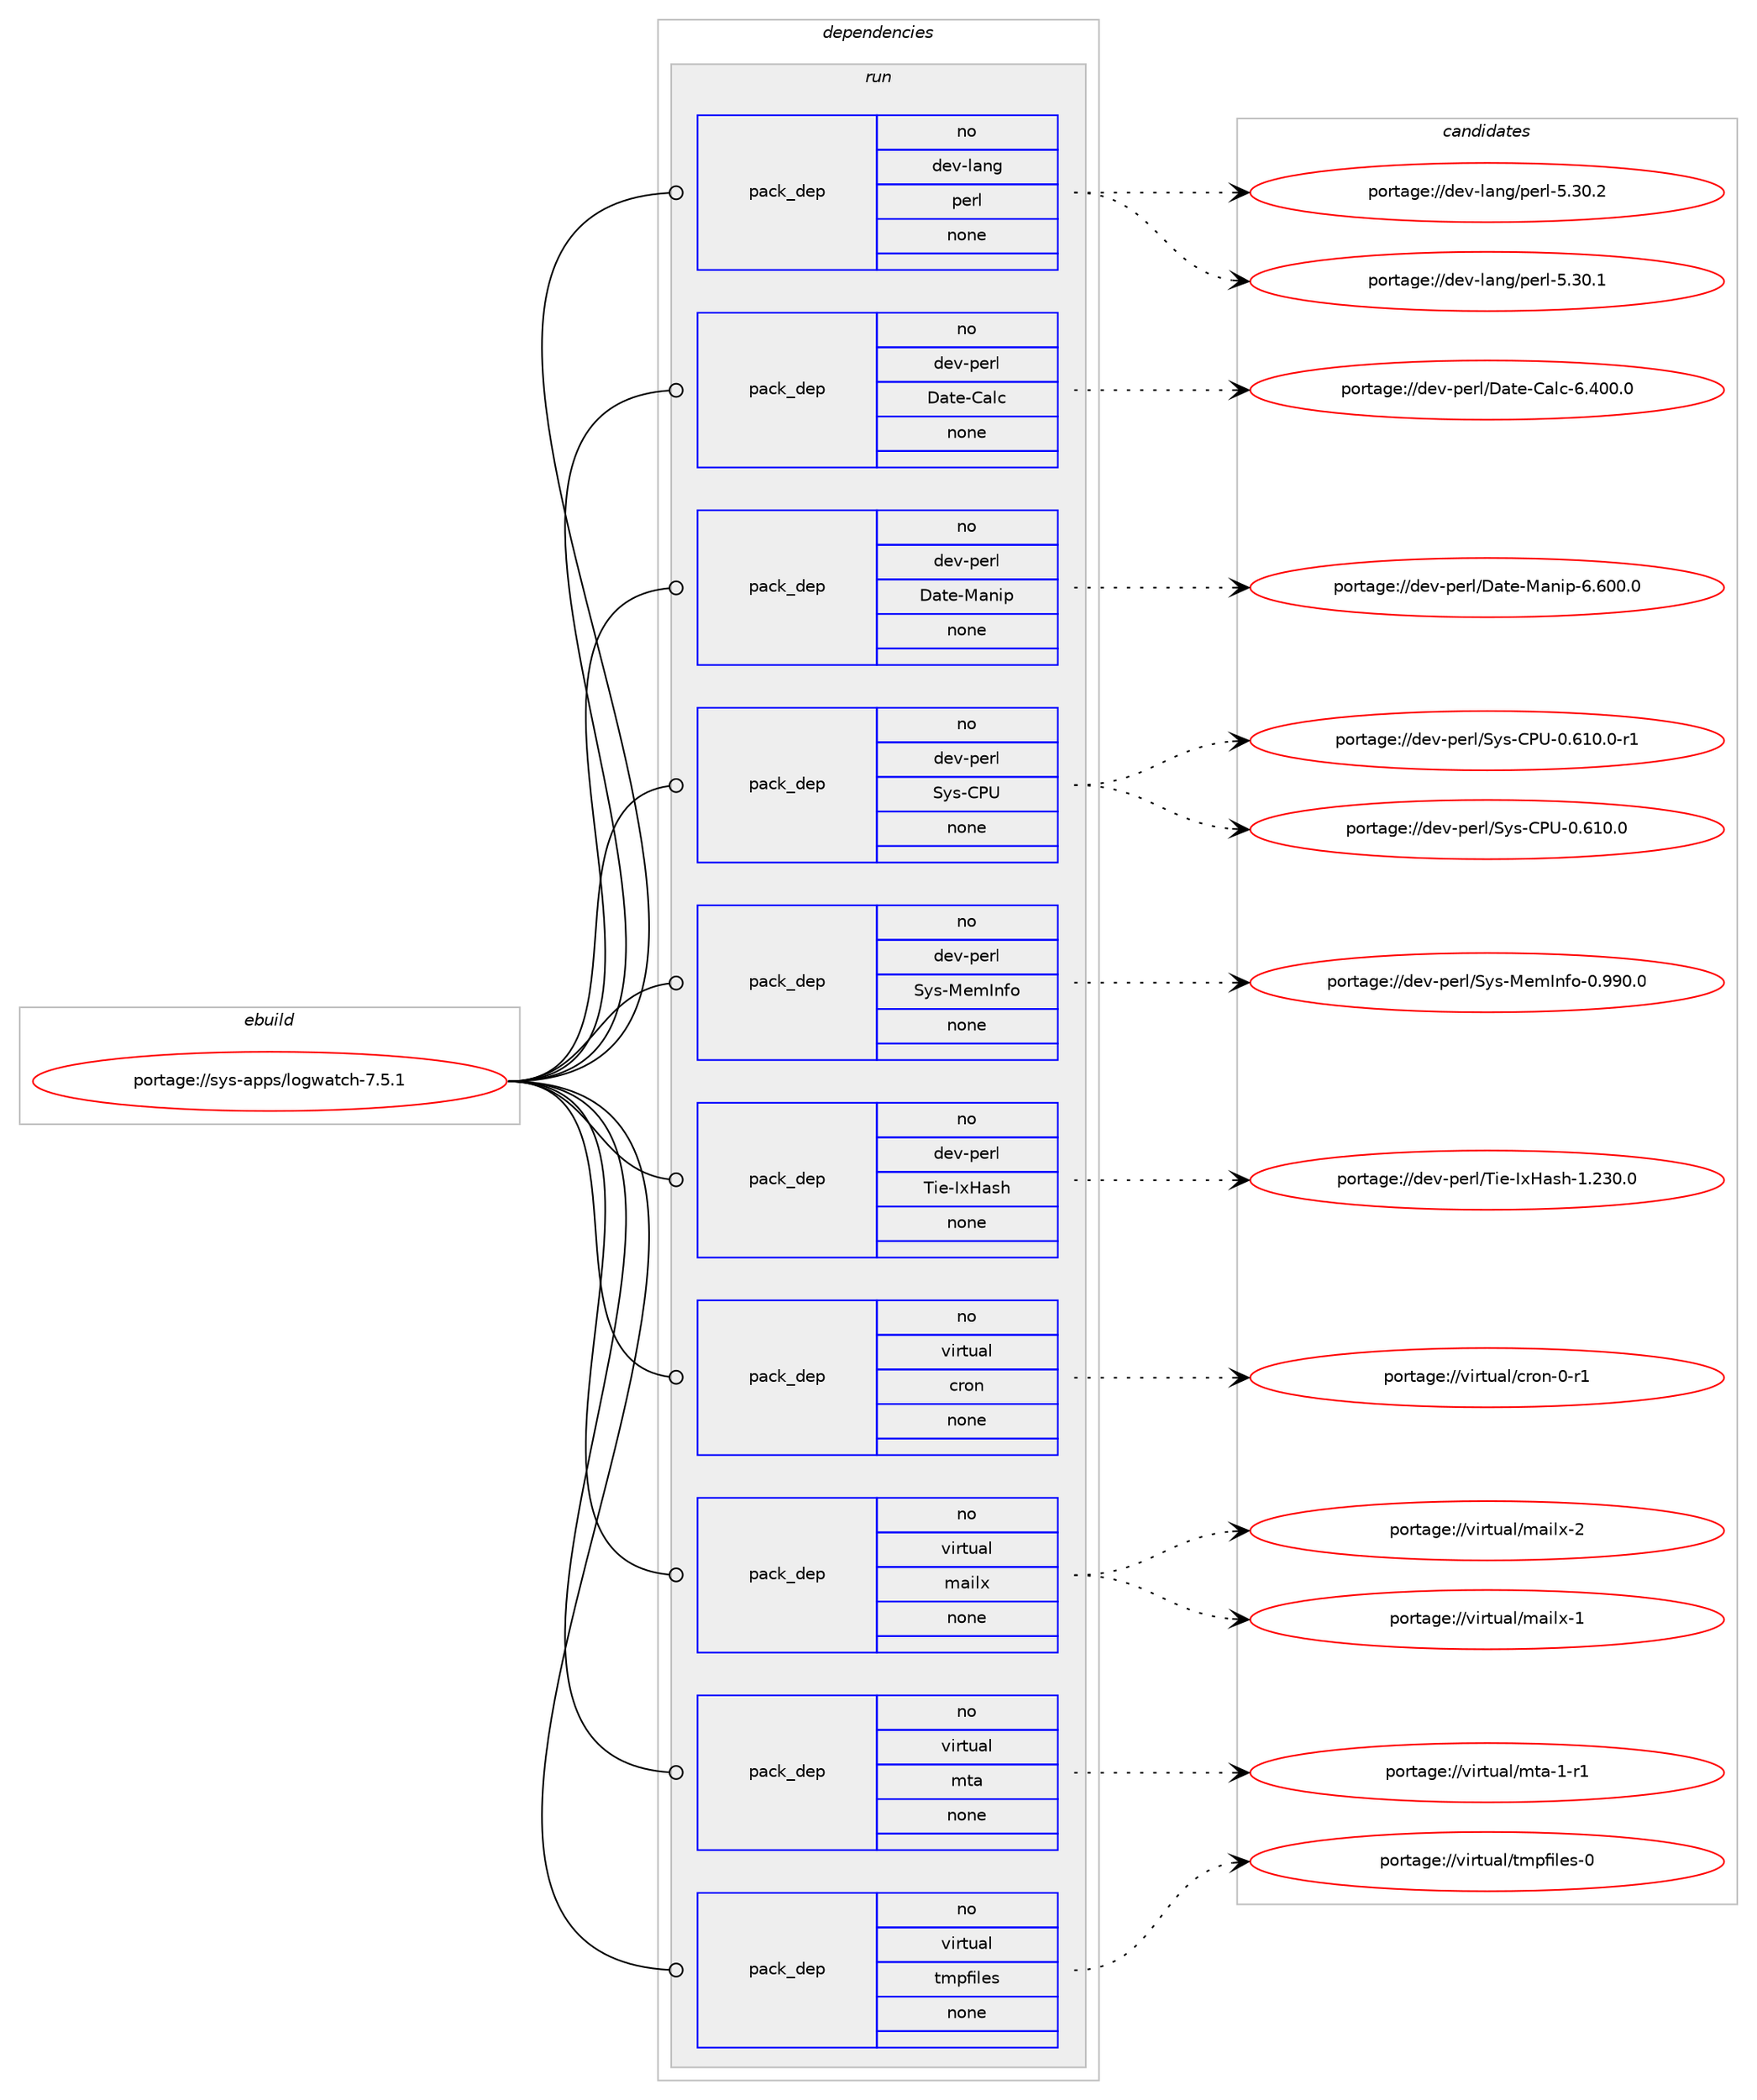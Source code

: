 digraph prolog {

# *************
# Graph options
# *************

newrank=true;
concentrate=true;
compound=true;
graph [rankdir=LR,fontname=Helvetica,fontsize=10,ranksep=1.5];#, ranksep=2.5, nodesep=0.2];
edge  [arrowhead=vee];
node  [fontname=Helvetica,fontsize=10];

# **********
# The ebuild
# **********

subgraph cluster_leftcol {
color=gray;
rank=same;
label=<<i>ebuild</i>>;
id [label="portage://sys-apps/logwatch-7.5.1", color=red, width=4, href="../sys-apps/logwatch-7.5.1.svg"];
}

# ****************
# The dependencies
# ****************

subgraph cluster_midcol {
color=gray;
label=<<i>dependencies</i>>;
subgraph cluster_compile {
fillcolor="#eeeeee";
style=filled;
label=<<i>compile</i>>;
}
subgraph cluster_compileandrun {
fillcolor="#eeeeee";
style=filled;
label=<<i>compile and run</i>>;
}
subgraph cluster_run {
fillcolor="#eeeeee";
style=filled;
label=<<i>run</i>>;
subgraph pack4638 {
dependency6020 [label=<<TABLE BORDER="0" CELLBORDER="1" CELLSPACING="0" CELLPADDING="4" WIDTH="220"><TR><TD ROWSPAN="6" CELLPADDING="30">pack_dep</TD></TR><TR><TD WIDTH="110">no</TD></TR><TR><TD>dev-lang</TD></TR><TR><TD>perl</TD></TR><TR><TD>none</TD></TR><TR><TD></TD></TR></TABLE>>, shape=none, color=blue];
}
id:e -> dependency6020:w [weight=20,style="solid",arrowhead="odot"];
subgraph pack4639 {
dependency6021 [label=<<TABLE BORDER="0" CELLBORDER="1" CELLSPACING="0" CELLPADDING="4" WIDTH="220"><TR><TD ROWSPAN="6" CELLPADDING="30">pack_dep</TD></TR><TR><TD WIDTH="110">no</TD></TR><TR><TD>dev-perl</TD></TR><TR><TD>Date-Calc</TD></TR><TR><TD>none</TD></TR><TR><TD></TD></TR></TABLE>>, shape=none, color=blue];
}
id:e -> dependency6021:w [weight=20,style="solid",arrowhead="odot"];
subgraph pack4640 {
dependency6022 [label=<<TABLE BORDER="0" CELLBORDER="1" CELLSPACING="0" CELLPADDING="4" WIDTH="220"><TR><TD ROWSPAN="6" CELLPADDING="30">pack_dep</TD></TR><TR><TD WIDTH="110">no</TD></TR><TR><TD>dev-perl</TD></TR><TR><TD>Date-Manip</TD></TR><TR><TD>none</TD></TR><TR><TD></TD></TR></TABLE>>, shape=none, color=blue];
}
id:e -> dependency6022:w [weight=20,style="solid",arrowhead="odot"];
subgraph pack4641 {
dependency6023 [label=<<TABLE BORDER="0" CELLBORDER="1" CELLSPACING="0" CELLPADDING="4" WIDTH="220"><TR><TD ROWSPAN="6" CELLPADDING="30">pack_dep</TD></TR><TR><TD WIDTH="110">no</TD></TR><TR><TD>dev-perl</TD></TR><TR><TD>Sys-CPU</TD></TR><TR><TD>none</TD></TR><TR><TD></TD></TR></TABLE>>, shape=none, color=blue];
}
id:e -> dependency6023:w [weight=20,style="solid",arrowhead="odot"];
subgraph pack4642 {
dependency6024 [label=<<TABLE BORDER="0" CELLBORDER="1" CELLSPACING="0" CELLPADDING="4" WIDTH="220"><TR><TD ROWSPAN="6" CELLPADDING="30">pack_dep</TD></TR><TR><TD WIDTH="110">no</TD></TR><TR><TD>dev-perl</TD></TR><TR><TD>Sys-MemInfo</TD></TR><TR><TD>none</TD></TR><TR><TD></TD></TR></TABLE>>, shape=none, color=blue];
}
id:e -> dependency6024:w [weight=20,style="solid",arrowhead="odot"];
subgraph pack4643 {
dependency6025 [label=<<TABLE BORDER="0" CELLBORDER="1" CELLSPACING="0" CELLPADDING="4" WIDTH="220"><TR><TD ROWSPAN="6" CELLPADDING="30">pack_dep</TD></TR><TR><TD WIDTH="110">no</TD></TR><TR><TD>dev-perl</TD></TR><TR><TD>Tie-IxHash</TD></TR><TR><TD>none</TD></TR><TR><TD></TD></TR></TABLE>>, shape=none, color=blue];
}
id:e -> dependency6025:w [weight=20,style="solid",arrowhead="odot"];
subgraph pack4644 {
dependency6026 [label=<<TABLE BORDER="0" CELLBORDER="1" CELLSPACING="0" CELLPADDING="4" WIDTH="220"><TR><TD ROWSPAN="6" CELLPADDING="30">pack_dep</TD></TR><TR><TD WIDTH="110">no</TD></TR><TR><TD>virtual</TD></TR><TR><TD>cron</TD></TR><TR><TD>none</TD></TR><TR><TD></TD></TR></TABLE>>, shape=none, color=blue];
}
id:e -> dependency6026:w [weight=20,style="solid",arrowhead="odot"];
subgraph pack4645 {
dependency6027 [label=<<TABLE BORDER="0" CELLBORDER="1" CELLSPACING="0" CELLPADDING="4" WIDTH="220"><TR><TD ROWSPAN="6" CELLPADDING="30">pack_dep</TD></TR><TR><TD WIDTH="110">no</TD></TR><TR><TD>virtual</TD></TR><TR><TD>mailx</TD></TR><TR><TD>none</TD></TR><TR><TD></TD></TR></TABLE>>, shape=none, color=blue];
}
id:e -> dependency6027:w [weight=20,style="solid",arrowhead="odot"];
subgraph pack4646 {
dependency6028 [label=<<TABLE BORDER="0" CELLBORDER="1" CELLSPACING="0" CELLPADDING="4" WIDTH="220"><TR><TD ROWSPAN="6" CELLPADDING="30">pack_dep</TD></TR><TR><TD WIDTH="110">no</TD></TR><TR><TD>virtual</TD></TR><TR><TD>mta</TD></TR><TR><TD>none</TD></TR><TR><TD></TD></TR></TABLE>>, shape=none, color=blue];
}
id:e -> dependency6028:w [weight=20,style="solid",arrowhead="odot"];
subgraph pack4647 {
dependency6029 [label=<<TABLE BORDER="0" CELLBORDER="1" CELLSPACING="0" CELLPADDING="4" WIDTH="220"><TR><TD ROWSPAN="6" CELLPADDING="30">pack_dep</TD></TR><TR><TD WIDTH="110">no</TD></TR><TR><TD>virtual</TD></TR><TR><TD>tmpfiles</TD></TR><TR><TD>none</TD></TR><TR><TD></TD></TR></TABLE>>, shape=none, color=blue];
}
id:e -> dependency6029:w [weight=20,style="solid",arrowhead="odot"];
}
}

# **************
# The candidates
# **************

subgraph cluster_choices {
rank=same;
color=gray;
label=<<i>candidates</i>>;

subgraph choice4638 {
color=black;
nodesep=1;
choice10010111845108971101034711210111410845534651484650 [label="portage://dev-lang/perl-5.30.2", color=red, width=4,href="../dev-lang/perl-5.30.2.svg"];
choice10010111845108971101034711210111410845534651484649 [label="portage://dev-lang/perl-5.30.1", color=red, width=4,href="../dev-lang/perl-5.30.1.svg"];
dependency6020:e -> choice10010111845108971101034711210111410845534651484650:w [style=dotted,weight="100"];
dependency6020:e -> choice10010111845108971101034711210111410845534651484649:w [style=dotted,weight="100"];
}
subgraph choice4639 {
color=black;
nodesep=1;
choice10010111845112101114108476897116101456797108994554465248484648 [label="portage://dev-perl/Date-Calc-6.400.0", color=red, width=4,href="../dev-perl/Date-Calc-6.400.0.svg"];
dependency6021:e -> choice10010111845112101114108476897116101456797108994554465248484648:w [style=dotted,weight="100"];
}
subgraph choice4640 {
color=black;
nodesep=1;
choice100101118451121011141084768971161014577971101051124554465448484648 [label="portage://dev-perl/Date-Manip-6.600.0", color=red, width=4,href="../dev-perl/Date-Manip-6.600.0.svg"];
dependency6022:e -> choice100101118451121011141084768971161014577971101051124554465448484648:w [style=dotted,weight="100"];
}
subgraph choice4641 {
color=black;
nodesep=1;
choice1001011184511210111410847831211154567808545484654494846484511449 [label="portage://dev-perl/Sys-CPU-0.610.0-r1", color=red, width=4,href="../dev-perl/Sys-CPU-0.610.0-r1.svg"];
choice100101118451121011141084783121115456780854548465449484648 [label="portage://dev-perl/Sys-CPU-0.610.0", color=red, width=4,href="../dev-perl/Sys-CPU-0.610.0.svg"];
dependency6023:e -> choice1001011184511210111410847831211154567808545484654494846484511449:w [style=dotted,weight="100"];
dependency6023:e -> choice100101118451121011141084783121115456780854548465449484648:w [style=dotted,weight="100"];
}
subgraph choice4642 {
color=black;
nodesep=1;
choice1001011184511210111410847831211154577101109731101021114548465757484648 [label="portage://dev-perl/Sys-MemInfo-0.990.0", color=red, width=4,href="../dev-perl/Sys-MemInfo-0.990.0.svg"];
dependency6024:e -> choice1001011184511210111410847831211154577101109731101021114548465757484648:w [style=dotted,weight="100"];
}
subgraph choice4643 {
color=black;
nodesep=1;
choice100101118451121011141084784105101457312072971151044549465051484648 [label="portage://dev-perl/Tie-IxHash-1.230.0", color=red, width=4,href="../dev-perl/Tie-IxHash-1.230.0.svg"];
dependency6025:e -> choice100101118451121011141084784105101457312072971151044549465051484648:w [style=dotted,weight="100"];
}
subgraph choice4644 {
color=black;
nodesep=1;
choice11810511411611797108479911411111045484511449 [label="portage://virtual/cron-0-r1", color=red, width=4,href="../virtual/cron-0-r1.svg"];
dependency6026:e -> choice11810511411611797108479911411111045484511449:w [style=dotted,weight="100"];
}
subgraph choice4645 {
color=black;
nodesep=1;
choice1181051141161179710847109971051081204550 [label="portage://virtual/mailx-2", color=red, width=4,href="../virtual/mailx-2.svg"];
choice1181051141161179710847109971051081204549 [label="portage://virtual/mailx-1", color=red, width=4,href="../virtual/mailx-1.svg"];
dependency6027:e -> choice1181051141161179710847109971051081204550:w [style=dotted,weight="100"];
dependency6027:e -> choice1181051141161179710847109971051081204549:w [style=dotted,weight="100"];
}
subgraph choice4646 {
color=black;
nodesep=1;
choice11810511411611797108471091169745494511449 [label="portage://virtual/mta-1-r1", color=red, width=4,href="../virtual/mta-1-r1.svg"];
dependency6028:e -> choice11810511411611797108471091169745494511449:w [style=dotted,weight="100"];
}
subgraph choice4647 {
color=black;
nodesep=1;
choice11810511411611797108471161091121021051081011154548 [label="portage://virtual/tmpfiles-0", color=red, width=4,href="../virtual/tmpfiles-0.svg"];
dependency6029:e -> choice11810511411611797108471161091121021051081011154548:w [style=dotted,weight="100"];
}
}

}
